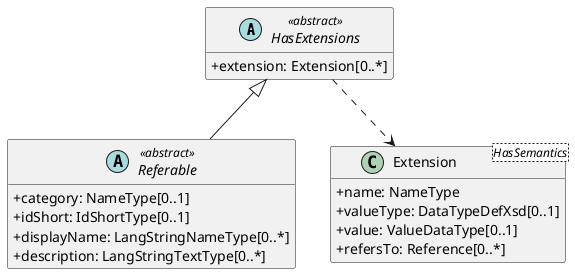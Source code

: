 @startuml
skinparam classAttributeIconSize 0
hide methods

abstract class HasExtensions <<abstract>> {
  +extension: Extension[0..*] 
}
abstract class Referable <<abstract>> {
  +category: NameType[0..1] 
  +idShort: IdShortType[0..1] 
  +displayName: LangStringNameType[0..*] 
  +description: LangStringTextType[0..*] 
}
class Extension<HasSemantics> {
  +name: NameType 
  +valueType: DataTypeDefXsd[0..1] 
  +value: ValueDataType[0..1] 
  +refersTo: Reference[0..*] 
}
HasExtensions ..> Extension
HasExtensions <|-- Referable
@enduml
